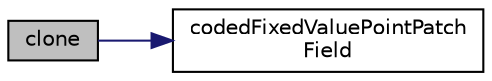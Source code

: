 digraph "clone"
{
  bgcolor="transparent";
  edge [fontname="Helvetica",fontsize="10",labelfontname="Helvetica",labelfontsize="10"];
  node [fontname="Helvetica",fontsize="10",shape=record];
  rankdir="LR";
  Node1 [label="clone",height=0.2,width=0.4,color="black", fillcolor="grey75", style="filled", fontcolor="black"];
  Node1 -> Node2 [color="midnightblue",fontsize="10",style="solid",fontname="Helvetica"];
  Node2 [label="codedFixedValuePointPatch\lField",height=0.2,width=0.4,color="black",URL="$a00300.html#aa1fbcf62c870606f83c9655d4e37ed65",tooltip="Construct from patch and internal field. "];
}

